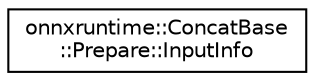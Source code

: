 digraph "Graphical Class Hierarchy"
{
  edge [fontname="Helvetica",fontsize="10",labelfontname="Helvetica",labelfontsize="10"];
  node [fontname="Helvetica",fontsize="10",shape=record];
  rankdir="LR";
  Node0 [label="onnxruntime::ConcatBase\l::Prepare::InputInfo",height=0.2,width=0.4,color="black", fillcolor="white", style="filled",URL="$structonnxruntime_1_1ConcatBase_1_1Prepare_1_1InputInfo.html"];
}
